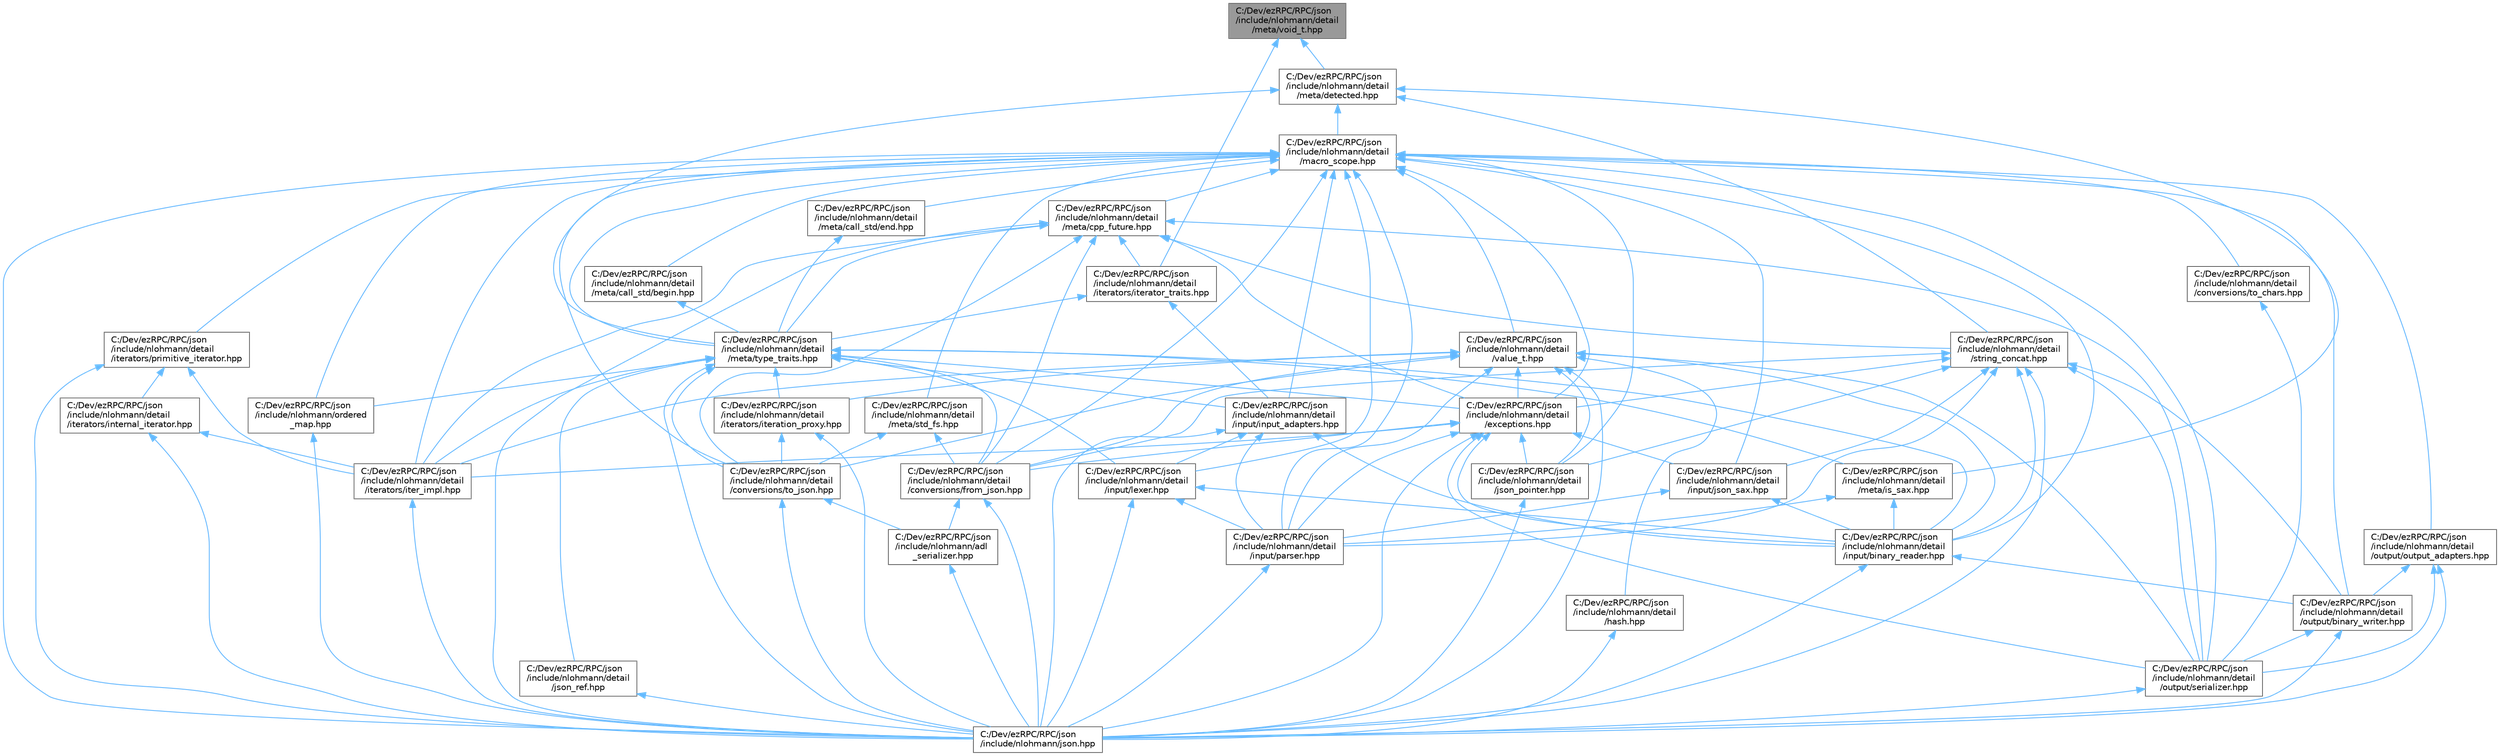 digraph "C:/Dev/ezRPC/RPC/json/include/nlohmann/detail/meta/void_t.hpp"
{
 // LATEX_PDF_SIZE
  bgcolor="transparent";
  edge [fontname=Helvetica,fontsize=10,labelfontname=Helvetica,labelfontsize=10];
  node [fontname=Helvetica,fontsize=10,shape=box,height=0.2,width=0.4];
  Node1 [id="Node000001",label="C:/Dev/ezRPC/RPC/json\l/include/nlohmann/detail\l/meta/void_t.hpp",height=0.2,width=0.4,color="gray40", fillcolor="grey60", style="filled", fontcolor="black",tooltip=" "];
  Node1 -> Node2 [id="edge1_Node000001_Node000002",dir="back",color="steelblue1",style="solid",tooltip=" "];
  Node2 [id="Node000002",label="C:/Dev/ezRPC/RPC/json\l/include/nlohmann/detail\l/iterators/iterator_traits.hpp",height=0.2,width=0.4,color="grey40", fillcolor="white", style="filled",URL="$iterator__traits_8hpp.html",tooltip=" "];
  Node2 -> Node3 [id="edge2_Node000002_Node000003",dir="back",color="steelblue1",style="solid",tooltip=" "];
  Node3 [id="Node000003",label="C:/Dev/ezRPC/RPC/json\l/include/nlohmann/detail\l/input/input_adapters.hpp",height=0.2,width=0.4,color="grey40", fillcolor="white", style="filled",URL="$input__adapters_8hpp.html",tooltip=" "];
  Node3 -> Node4 [id="edge3_Node000003_Node000004",dir="back",color="steelblue1",style="solid",tooltip=" "];
  Node4 [id="Node000004",label="C:/Dev/ezRPC/RPC/json\l/include/nlohmann/detail\l/input/binary_reader.hpp",height=0.2,width=0.4,color="grey40", fillcolor="white", style="filled",URL="$binary__reader_8hpp.html",tooltip=" "];
  Node4 -> Node5 [id="edge4_Node000004_Node000005",dir="back",color="steelblue1",style="solid",tooltip=" "];
  Node5 [id="Node000005",label="C:/Dev/ezRPC/RPC/json\l/include/nlohmann/detail\l/output/binary_writer.hpp",height=0.2,width=0.4,color="grey40", fillcolor="white", style="filled",URL="$binary__writer_8hpp.html",tooltip=" "];
  Node5 -> Node6 [id="edge5_Node000005_Node000006",dir="back",color="steelblue1",style="solid",tooltip=" "];
  Node6 [id="Node000006",label="C:/Dev/ezRPC/RPC/json\l/include/nlohmann/detail\l/output/serializer.hpp",height=0.2,width=0.4,color="grey40", fillcolor="white", style="filled",URL="$serializer_8hpp.html",tooltip=" "];
  Node6 -> Node7 [id="edge6_Node000006_Node000007",dir="back",color="steelblue1",style="solid",tooltip=" "];
  Node7 [id="Node000007",label="C:/Dev/ezRPC/RPC/json\l/include/nlohmann/json.hpp",height=0.2,width=0.4,color="grey40", fillcolor="white", style="filled",URL="$include_2nlohmann_2json_8hpp.html",tooltip=" "];
  Node5 -> Node7 [id="edge7_Node000005_Node000007",dir="back",color="steelblue1",style="solid",tooltip=" "];
  Node4 -> Node7 [id="edge8_Node000004_Node000007",dir="back",color="steelblue1",style="solid",tooltip=" "];
  Node3 -> Node8 [id="edge9_Node000003_Node000008",dir="back",color="steelblue1",style="solid",tooltip=" "];
  Node8 [id="Node000008",label="C:/Dev/ezRPC/RPC/json\l/include/nlohmann/detail\l/input/lexer.hpp",height=0.2,width=0.4,color="grey40", fillcolor="white", style="filled",URL="$lexer_8hpp.html",tooltip=" "];
  Node8 -> Node4 [id="edge10_Node000008_Node000004",dir="back",color="steelblue1",style="solid",tooltip=" "];
  Node8 -> Node9 [id="edge11_Node000008_Node000009",dir="back",color="steelblue1",style="solid",tooltip=" "];
  Node9 [id="Node000009",label="C:/Dev/ezRPC/RPC/json\l/include/nlohmann/detail\l/input/parser.hpp",height=0.2,width=0.4,color="grey40", fillcolor="white", style="filled",URL="$parser_8hpp.html",tooltip=" "];
  Node9 -> Node7 [id="edge12_Node000009_Node000007",dir="back",color="steelblue1",style="solid",tooltip=" "];
  Node8 -> Node7 [id="edge13_Node000008_Node000007",dir="back",color="steelblue1",style="solid",tooltip=" "];
  Node3 -> Node9 [id="edge14_Node000003_Node000009",dir="back",color="steelblue1",style="solid",tooltip=" "];
  Node3 -> Node7 [id="edge15_Node000003_Node000007",dir="back",color="steelblue1",style="solid",tooltip=" "];
  Node2 -> Node10 [id="edge16_Node000002_Node000010",dir="back",color="steelblue1",style="solid",tooltip=" "];
  Node10 [id="Node000010",label="C:/Dev/ezRPC/RPC/json\l/include/nlohmann/detail\l/meta/type_traits.hpp",height=0.2,width=0.4,color="grey40", fillcolor="white", style="filled",URL="$type__traits_8hpp.html",tooltip=" "];
  Node10 -> Node11 [id="edge17_Node000010_Node000011",dir="back",color="steelblue1",style="solid",tooltip=" "];
  Node11 [id="Node000011",label="C:/Dev/ezRPC/RPC/json\l/include/nlohmann/detail\l/conversions/from_json.hpp",height=0.2,width=0.4,color="grey40", fillcolor="white", style="filled",URL="$from__json_8hpp.html",tooltip=" "];
  Node11 -> Node12 [id="edge18_Node000011_Node000012",dir="back",color="steelblue1",style="solid",tooltip=" "];
  Node12 [id="Node000012",label="C:/Dev/ezRPC/RPC/json\l/include/nlohmann/adl\l_serializer.hpp",height=0.2,width=0.4,color="grey40", fillcolor="white", style="filled",URL="$adl__serializer_8hpp.html",tooltip=" "];
  Node12 -> Node7 [id="edge19_Node000012_Node000007",dir="back",color="steelblue1",style="solid",tooltip=" "];
  Node11 -> Node7 [id="edge20_Node000011_Node000007",dir="back",color="steelblue1",style="solid",tooltip=" "];
  Node10 -> Node13 [id="edge21_Node000010_Node000013",dir="back",color="steelblue1",style="solid",tooltip=" "];
  Node13 [id="Node000013",label="C:/Dev/ezRPC/RPC/json\l/include/nlohmann/detail\l/conversions/to_json.hpp",height=0.2,width=0.4,color="grey40", fillcolor="white", style="filled",URL="$to__json_8hpp.html",tooltip=" "];
  Node13 -> Node12 [id="edge22_Node000013_Node000012",dir="back",color="steelblue1",style="solid",tooltip=" "];
  Node13 -> Node7 [id="edge23_Node000013_Node000007",dir="back",color="steelblue1",style="solid",tooltip=" "];
  Node10 -> Node14 [id="edge24_Node000010_Node000014",dir="back",color="steelblue1",style="solid",tooltip=" "];
  Node14 [id="Node000014",label="C:/Dev/ezRPC/RPC/json\l/include/nlohmann/detail\l/exceptions.hpp",height=0.2,width=0.4,color="grey40", fillcolor="white", style="filled",URL="$exceptions_8hpp.html",tooltip=" "];
  Node14 -> Node11 [id="edge25_Node000014_Node000011",dir="back",color="steelblue1",style="solid",tooltip=" "];
  Node14 -> Node4 [id="edge26_Node000014_Node000004",dir="back",color="steelblue1",style="solid",tooltip=" "];
  Node14 -> Node15 [id="edge27_Node000014_Node000015",dir="back",color="steelblue1",style="solid",tooltip=" "];
  Node15 [id="Node000015",label="C:/Dev/ezRPC/RPC/json\l/include/nlohmann/detail\l/input/json_sax.hpp",height=0.2,width=0.4,color="grey40", fillcolor="white", style="filled",URL="$json__sax_8hpp.html",tooltip=" "];
  Node15 -> Node4 [id="edge28_Node000015_Node000004",dir="back",color="steelblue1",style="solid",tooltip=" "];
  Node15 -> Node9 [id="edge29_Node000015_Node000009",dir="back",color="steelblue1",style="solid",tooltip=" "];
  Node14 -> Node9 [id="edge30_Node000014_Node000009",dir="back",color="steelblue1",style="solid",tooltip=" "];
  Node14 -> Node16 [id="edge31_Node000014_Node000016",dir="back",color="steelblue1",style="solid",tooltip=" "];
  Node16 [id="Node000016",label="C:/Dev/ezRPC/RPC/json\l/include/nlohmann/detail\l/iterators/iter_impl.hpp",height=0.2,width=0.4,color="grey40", fillcolor="white", style="filled",URL="$iter__impl_8hpp.html",tooltip=" "];
  Node16 -> Node7 [id="edge32_Node000016_Node000007",dir="back",color="steelblue1",style="solid",tooltip=" "];
  Node14 -> Node17 [id="edge33_Node000014_Node000017",dir="back",color="steelblue1",style="solid",tooltip=" "];
  Node17 [id="Node000017",label="C:/Dev/ezRPC/RPC/json\l/include/nlohmann/detail\l/json_pointer.hpp",height=0.2,width=0.4,color="grey40", fillcolor="white", style="filled",URL="$json__pointer_8hpp.html",tooltip=" "];
  Node17 -> Node7 [id="edge34_Node000017_Node000007",dir="back",color="steelblue1",style="solid",tooltip=" "];
  Node14 -> Node6 [id="edge35_Node000014_Node000006",dir="back",color="steelblue1",style="solid",tooltip=" "];
  Node14 -> Node7 [id="edge36_Node000014_Node000007",dir="back",color="steelblue1",style="solid",tooltip=" "];
  Node10 -> Node4 [id="edge37_Node000010_Node000004",dir="back",color="steelblue1",style="solid",tooltip=" "];
  Node10 -> Node3 [id="edge38_Node000010_Node000003",dir="back",color="steelblue1",style="solid",tooltip=" "];
  Node10 -> Node8 [id="edge39_Node000010_Node000008",dir="back",color="steelblue1",style="solid",tooltip=" "];
  Node10 -> Node16 [id="edge40_Node000010_Node000016",dir="back",color="steelblue1",style="solid",tooltip=" "];
  Node10 -> Node18 [id="edge41_Node000010_Node000018",dir="back",color="steelblue1",style="solid",tooltip=" "];
  Node18 [id="Node000018",label="C:/Dev/ezRPC/RPC/json\l/include/nlohmann/detail\l/iterators/iteration_proxy.hpp",height=0.2,width=0.4,color="grey40", fillcolor="white", style="filled",URL="$iteration__proxy_8hpp.html",tooltip=" "];
  Node18 -> Node13 [id="edge42_Node000018_Node000013",dir="back",color="steelblue1",style="solid",tooltip=" "];
  Node18 -> Node7 [id="edge43_Node000018_Node000007",dir="back",color="steelblue1",style="solid",tooltip=" "];
  Node10 -> Node19 [id="edge44_Node000010_Node000019",dir="back",color="steelblue1",style="solid",tooltip=" "];
  Node19 [id="Node000019",label="C:/Dev/ezRPC/RPC/json\l/include/nlohmann/detail\l/json_ref.hpp",height=0.2,width=0.4,color="grey40", fillcolor="white", style="filled",URL="$json__ref_8hpp.html",tooltip=" "];
  Node19 -> Node7 [id="edge45_Node000019_Node000007",dir="back",color="steelblue1",style="solid",tooltip=" "];
  Node10 -> Node20 [id="edge46_Node000010_Node000020",dir="back",color="steelblue1",style="solid",tooltip=" "];
  Node20 [id="Node000020",label="C:/Dev/ezRPC/RPC/json\l/include/nlohmann/detail\l/meta/is_sax.hpp",height=0.2,width=0.4,color="grey40", fillcolor="white", style="filled",URL="$is__sax_8hpp.html",tooltip=" "];
  Node20 -> Node4 [id="edge47_Node000020_Node000004",dir="back",color="steelblue1",style="solid",tooltip=" "];
  Node20 -> Node9 [id="edge48_Node000020_Node000009",dir="back",color="steelblue1",style="solid",tooltip=" "];
  Node10 -> Node7 [id="edge49_Node000010_Node000007",dir="back",color="steelblue1",style="solid",tooltip=" "];
  Node10 -> Node21 [id="edge50_Node000010_Node000021",dir="back",color="steelblue1",style="solid",tooltip=" "];
  Node21 [id="Node000021",label="C:/Dev/ezRPC/RPC/json\l/include/nlohmann/ordered\l_map.hpp",height=0.2,width=0.4,color="grey40", fillcolor="white", style="filled",URL="$ordered__map_8hpp.html",tooltip=" "];
  Node21 -> Node7 [id="edge51_Node000021_Node000007",dir="back",color="steelblue1",style="solid",tooltip=" "];
  Node1 -> Node22 [id="edge52_Node000001_Node000022",dir="back",color="steelblue1",style="solid",tooltip=" "];
  Node22 [id="Node000022",label="C:/Dev/ezRPC/RPC/json\l/include/nlohmann/detail\l/meta/detected.hpp",height=0.2,width=0.4,color="grey40", fillcolor="white", style="filled",URL="$detected_8hpp.html",tooltip=" "];
  Node22 -> Node23 [id="edge53_Node000022_Node000023",dir="back",color="steelblue1",style="solid",tooltip=" "];
  Node23 [id="Node000023",label="C:/Dev/ezRPC/RPC/json\l/include/nlohmann/detail\l/macro_scope.hpp",height=0.2,width=0.4,color="grey40", fillcolor="white", style="filled",URL="$macro__scope_8hpp.html",tooltip=" "];
  Node23 -> Node11 [id="edge54_Node000023_Node000011",dir="back",color="steelblue1",style="solid",tooltip=" "];
  Node23 -> Node24 [id="edge55_Node000023_Node000024",dir="back",color="steelblue1",style="solid",tooltip=" "];
  Node24 [id="Node000024",label="C:/Dev/ezRPC/RPC/json\l/include/nlohmann/detail\l/conversions/to_chars.hpp",height=0.2,width=0.4,color="grey40", fillcolor="white", style="filled",URL="$to__chars_8hpp.html",tooltip=" "];
  Node24 -> Node6 [id="edge56_Node000024_Node000006",dir="back",color="steelblue1",style="solid",tooltip=" "];
  Node23 -> Node13 [id="edge57_Node000023_Node000013",dir="back",color="steelblue1",style="solid",tooltip=" "];
  Node23 -> Node14 [id="edge58_Node000023_Node000014",dir="back",color="steelblue1",style="solid",tooltip=" "];
  Node23 -> Node4 [id="edge59_Node000023_Node000004",dir="back",color="steelblue1",style="solid",tooltip=" "];
  Node23 -> Node3 [id="edge60_Node000023_Node000003",dir="back",color="steelblue1",style="solid",tooltip=" "];
  Node23 -> Node15 [id="edge61_Node000023_Node000015",dir="back",color="steelblue1",style="solid",tooltip=" "];
  Node23 -> Node8 [id="edge62_Node000023_Node000008",dir="back",color="steelblue1",style="solid",tooltip=" "];
  Node23 -> Node9 [id="edge63_Node000023_Node000009",dir="back",color="steelblue1",style="solid",tooltip=" "];
  Node23 -> Node16 [id="edge64_Node000023_Node000016",dir="back",color="steelblue1",style="solid",tooltip=" "];
  Node23 -> Node25 [id="edge65_Node000023_Node000025",dir="back",color="steelblue1",style="solid",tooltip=" "];
  Node25 [id="Node000025",label="C:/Dev/ezRPC/RPC/json\l/include/nlohmann/detail\l/iterators/primitive_iterator.hpp",height=0.2,width=0.4,color="grey40", fillcolor="white", style="filled",URL="$primitive__iterator_8hpp.html",tooltip=" "];
  Node25 -> Node26 [id="edge66_Node000025_Node000026",dir="back",color="steelblue1",style="solid",tooltip=" "];
  Node26 [id="Node000026",label="C:/Dev/ezRPC/RPC/json\l/include/nlohmann/detail\l/iterators/internal_iterator.hpp",height=0.2,width=0.4,color="grey40", fillcolor="white", style="filled",URL="$internal__iterator_8hpp.html",tooltip=" "];
  Node26 -> Node16 [id="edge67_Node000026_Node000016",dir="back",color="steelblue1",style="solid",tooltip=" "];
  Node26 -> Node7 [id="edge68_Node000026_Node000007",dir="back",color="steelblue1",style="solid",tooltip=" "];
  Node25 -> Node16 [id="edge69_Node000025_Node000016",dir="back",color="steelblue1",style="solid",tooltip=" "];
  Node25 -> Node7 [id="edge70_Node000025_Node000007",dir="back",color="steelblue1",style="solid",tooltip=" "];
  Node23 -> Node17 [id="edge71_Node000023_Node000017",dir="back",color="steelblue1",style="solid",tooltip=" "];
  Node23 -> Node27 [id="edge72_Node000023_Node000027",dir="back",color="steelblue1",style="solid",tooltip=" "];
  Node27 [id="Node000027",label="C:/Dev/ezRPC/RPC/json\l/include/nlohmann/detail\l/meta/call_std/begin.hpp",height=0.2,width=0.4,color="grey40", fillcolor="white", style="filled",URL="$begin_8hpp.html",tooltip=" "];
  Node27 -> Node10 [id="edge73_Node000027_Node000010",dir="back",color="steelblue1",style="solid",tooltip=" "];
  Node23 -> Node28 [id="edge74_Node000023_Node000028",dir="back",color="steelblue1",style="solid",tooltip=" "];
  Node28 [id="Node000028",label="C:/Dev/ezRPC/RPC/json\l/include/nlohmann/detail\l/meta/call_std/end.hpp",height=0.2,width=0.4,color="grey40", fillcolor="white", style="filled",URL="$end_8hpp.html",tooltip=" "];
  Node28 -> Node10 [id="edge75_Node000028_Node000010",dir="back",color="steelblue1",style="solid",tooltip=" "];
  Node23 -> Node29 [id="edge76_Node000023_Node000029",dir="back",color="steelblue1",style="solid",tooltip=" "];
  Node29 [id="Node000029",label="C:/Dev/ezRPC/RPC/json\l/include/nlohmann/detail\l/meta/cpp_future.hpp",height=0.2,width=0.4,color="grey40", fillcolor="white", style="filled",URL="$cpp__future_8hpp.html",tooltip=" "];
  Node29 -> Node11 [id="edge77_Node000029_Node000011",dir="back",color="steelblue1",style="solid",tooltip=" "];
  Node29 -> Node13 [id="edge78_Node000029_Node000013",dir="back",color="steelblue1",style="solid",tooltip=" "];
  Node29 -> Node14 [id="edge79_Node000029_Node000014",dir="back",color="steelblue1",style="solid",tooltip=" "];
  Node29 -> Node16 [id="edge80_Node000029_Node000016",dir="back",color="steelblue1",style="solid",tooltip=" "];
  Node29 -> Node2 [id="edge81_Node000029_Node000002",dir="back",color="steelblue1",style="solid",tooltip=" "];
  Node29 -> Node10 [id="edge82_Node000029_Node000010",dir="back",color="steelblue1",style="solid",tooltip=" "];
  Node29 -> Node6 [id="edge83_Node000029_Node000006",dir="back",color="steelblue1",style="solid",tooltip=" "];
  Node29 -> Node30 [id="edge84_Node000029_Node000030",dir="back",color="steelblue1",style="solid",tooltip=" "];
  Node30 [id="Node000030",label="C:/Dev/ezRPC/RPC/json\l/include/nlohmann/detail\l/string_concat.hpp",height=0.2,width=0.4,color="grey40", fillcolor="white", style="filled",URL="$string__concat_8hpp.html",tooltip=" "];
  Node30 -> Node11 [id="edge85_Node000030_Node000011",dir="back",color="steelblue1",style="solid",tooltip=" "];
  Node30 -> Node14 [id="edge86_Node000030_Node000014",dir="back",color="steelblue1",style="solid",tooltip=" "];
  Node30 -> Node4 [id="edge87_Node000030_Node000004",dir="back",color="steelblue1",style="solid",tooltip=" "];
  Node30 -> Node15 [id="edge88_Node000030_Node000015",dir="back",color="steelblue1",style="solid",tooltip=" "];
  Node30 -> Node9 [id="edge89_Node000030_Node000009",dir="back",color="steelblue1",style="solid",tooltip=" "];
  Node30 -> Node17 [id="edge90_Node000030_Node000017",dir="back",color="steelblue1",style="solid",tooltip=" "];
  Node30 -> Node5 [id="edge91_Node000030_Node000005",dir="back",color="steelblue1",style="solid",tooltip=" "];
  Node30 -> Node6 [id="edge92_Node000030_Node000006",dir="back",color="steelblue1",style="solid",tooltip=" "];
  Node30 -> Node7 [id="edge93_Node000030_Node000007",dir="back",color="steelblue1",style="solid",tooltip=" "];
  Node29 -> Node7 [id="edge94_Node000029_Node000007",dir="back",color="steelblue1",style="solid",tooltip=" "];
  Node23 -> Node31 [id="edge95_Node000023_Node000031",dir="back",color="steelblue1",style="solid",tooltip=" "];
  Node31 [id="Node000031",label="C:/Dev/ezRPC/RPC/json\l/include/nlohmann/detail\l/meta/std_fs.hpp",height=0.2,width=0.4,color="grey40", fillcolor="white", style="filled",URL="$std__fs_8hpp.html",tooltip=" "];
  Node31 -> Node11 [id="edge96_Node000031_Node000011",dir="back",color="steelblue1",style="solid",tooltip=" "];
  Node31 -> Node13 [id="edge97_Node000031_Node000013",dir="back",color="steelblue1",style="solid",tooltip=" "];
  Node23 -> Node10 [id="edge98_Node000023_Node000010",dir="back",color="steelblue1",style="solid",tooltip=" "];
  Node23 -> Node5 [id="edge99_Node000023_Node000005",dir="back",color="steelblue1",style="solid",tooltip=" "];
  Node23 -> Node32 [id="edge100_Node000023_Node000032",dir="back",color="steelblue1",style="solid",tooltip=" "];
  Node32 [id="Node000032",label="C:/Dev/ezRPC/RPC/json\l/include/nlohmann/detail\l/output/output_adapters.hpp",height=0.2,width=0.4,color="grey40", fillcolor="white", style="filled",URL="$output__adapters_8hpp.html",tooltip=" "];
  Node32 -> Node5 [id="edge101_Node000032_Node000005",dir="back",color="steelblue1",style="solid",tooltip=" "];
  Node32 -> Node6 [id="edge102_Node000032_Node000006",dir="back",color="steelblue1",style="solid",tooltip=" "];
  Node32 -> Node7 [id="edge103_Node000032_Node000007",dir="back",color="steelblue1",style="solid",tooltip=" "];
  Node23 -> Node6 [id="edge104_Node000023_Node000006",dir="back",color="steelblue1",style="solid",tooltip=" "];
  Node23 -> Node33 [id="edge105_Node000023_Node000033",dir="back",color="steelblue1",style="solid",tooltip=" "];
  Node33 [id="Node000033",label="C:/Dev/ezRPC/RPC/json\l/include/nlohmann/detail\l/value_t.hpp",height=0.2,width=0.4,color="grey40", fillcolor="white", style="filled",URL="$value__t_8hpp.html",tooltip=" "];
  Node33 -> Node11 [id="edge106_Node000033_Node000011",dir="back",color="steelblue1",style="solid",tooltip=" "];
  Node33 -> Node13 [id="edge107_Node000033_Node000013",dir="back",color="steelblue1",style="solid",tooltip=" "];
  Node33 -> Node14 [id="edge108_Node000033_Node000014",dir="back",color="steelblue1",style="solid",tooltip=" "];
  Node33 -> Node34 [id="edge109_Node000033_Node000034",dir="back",color="steelblue1",style="solid",tooltip=" "];
  Node34 [id="Node000034",label="C:/Dev/ezRPC/RPC/json\l/include/nlohmann/detail\l/hash.hpp",height=0.2,width=0.4,color="grey40", fillcolor="white", style="filled",URL="$hash_8hpp.html",tooltip=" "];
  Node34 -> Node7 [id="edge110_Node000034_Node000007",dir="back",color="steelblue1",style="solid",tooltip=" "];
  Node33 -> Node4 [id="edge111_Node000033_Node000004",dir="back",color="steelblue1",style="solid",tooltip=" "];
  Node33 -> Node9 [id="edge112_Node000033_Node000009",dir="back",color="steelblue1",style="solid",tooltip=" "];
  Node33 -> Node16 [id="edge113_Node000033_Node000016",dir="back",color="steelblue1",style="solid",tooltip=" "];
  Node33 -> Node18 [id="edge114_Node000033_Node000018",dir="back",color="steelblue1",style="solid",tooltip=" "];
  Node33 -> Node17 [id="edge115_Node000033_Node000017",dir="back",color="steelblue1",style="solid",tooltip=" "];
  Node33 -> Node6 [id="edge116_Node000033_Node000006",dir="back",color="steelblue1",style="solid",tooltip=" "];
  Node33 -> Node7 [id="edge117_Node000033_Node000007",dir="back",color="steelblue1",style="solid",tooltip=" "];
  Node23 -> Node7 [id="edge118_Node000023_Node000007",dir="back",color="steelblue1",style="solid",tooltip=" "];
  Node23 -> Node21 [id="edge119_Node000023_Node000021",dir="back",color="steelblue1",style="solid",tooltip=" "];
  Node22 -> Node20 [id="edge120_Node000022_Node000020",dir="back",color="steelblue1",style="solid",tooltip=" "];
  Node22 -> Node10 [id="edge121_Node000022_Node000010",dir="back",color="steelblue1",style="solid",tooltip=" "];
  Node22 -> Node30 [id="edge122_Node000022_Node000030",dir="back",color="steelblue1",style="solid",tooltip=" "];
}
